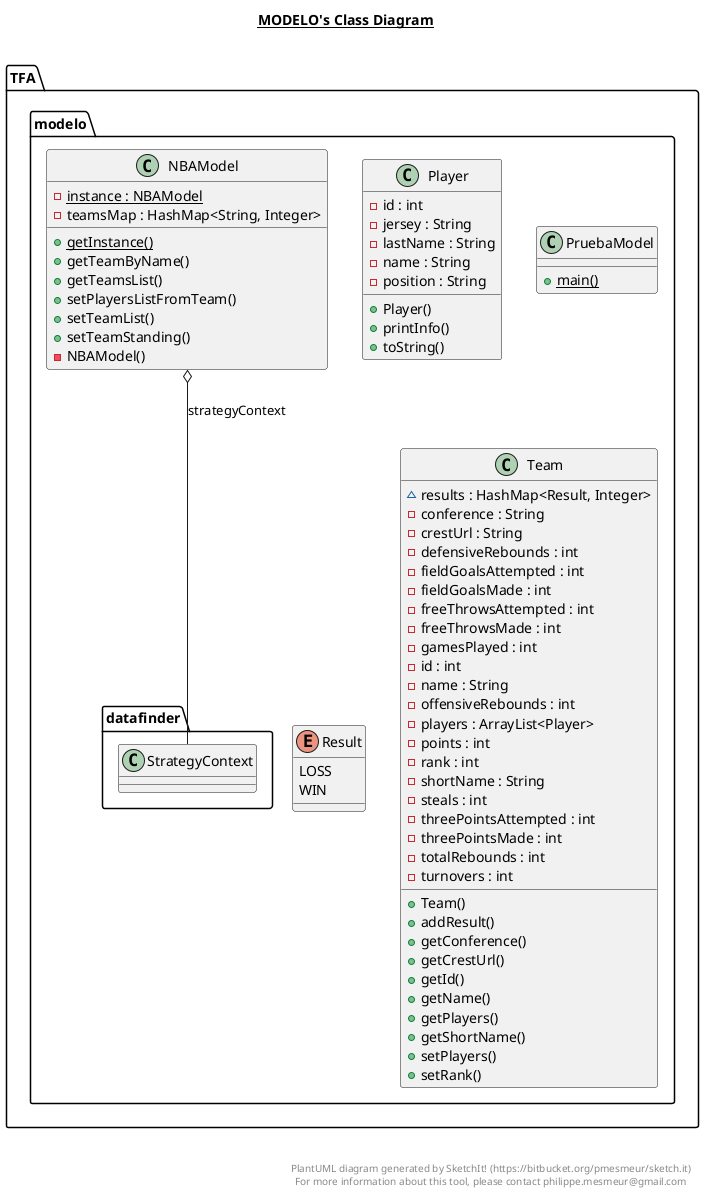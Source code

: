 @startuml

title __MODELO's Class Diagram__\n

  namespace TFA {
    namespace modelo {
      class TFA.modelo.NBAModel {
          {static} - instance : NBAModel
          - teamsMap : HashMap<String, Integer>
          {static} + getInstance()
          + getTeamByName()
          + getTeamsList()
          + setPlayersListFromTeam()
          + setTeamList()
          + setTeamStanding()
          - NBAModel()
      }
    }
  }
  

  namespace TFA {
    namespace modelo {
      class TFA.modelo.Player {
          - id : int
          - jersey : String
          - lastName : String
          - name : String
          - position : String
          + Player()
          + printInfo()
          + toString()
      }
    }
  }
  

  namespace TFA {
    namespace modelo {
      class TFA.modelo.PruebaModel {
          {static} + main()
      }
    }
  }
  

  namespace TFA {
    namespace modelo {
      enum Result {
        LOSS
        WIN
      }
    }
  }
  

  namespace TFA {
    namespace modelo {
      class TFA.modelo.Team {
          ~ results : HashMap<Result, Integer>
          - conference : String
          - crestUrl : String
          - defensiveRebounds : int
          - fieldGoalsAttempted : int
          - fieldGoalsMade : int
          - freeThrowsAttempted : int
          - freeThrowsMade : int
          - gamesPlayed : int
          - id : int
          - name : String
          - offensiveRebounds : int
          - players : ArrayList<Player>
          - points : int
          - rank : int
          - shortName : String
          - steals : int
          - threePointsAttempted : int
          - threePointsMade : int
          - totalRebounds : int
          - turnovers : int
          + Team()
          + addResult()
          + getConference()
          + getCrestUrl()
          + getId()
          + getName()
          + getPlayers()
          + getShortName()
          + setPlayers()
          + setRank()
      }
    }
  }
  

  TFA.modelo.NBAModel o-- TFA.modelo.datafinder.StrategyContext : strategyContext


right footer


PlantUML diagram generated by SketchIt! (https://bitbucket.org/pmesmeur/sketch.it)
For more information about this tool, please contact philippe.mesmeur@gmail.com
endfooter

@enduml

